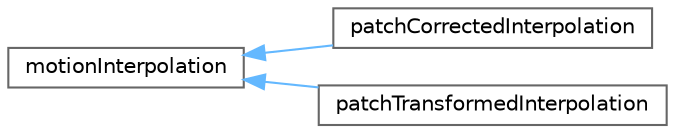 digraph "Graphical Class Hierarchy"
{
 // LATEX_PDF_SIZE
  bgcolor="transparent";
  edge [fontname=Helvetica,fontsize=10,labelfontname=Helvetica,labelfontsize=10];
  node [fontname=Helvetica,fontsize=10,shape=box,height=0.2,width=0.4];
  rankdir="LR";
  Node0 [id="Node000000",label="motionInterpolation",height=0.2,width=0.4,color="grey40", fillcolor="white", style="filled",URL="$classFoam_1_1motionInterpolation.html",tooltip="Base class for interpolation of cell displacement fields, generated by fvMotionSolvers,..."];
  Node0 -> Node1 [id="edge5100_Node000000_Node000001",dir="back",color="steelblue1",style="solid",tooltip=" "];
  Node1 [id="Node000001",label="patchCorrectedInterpolation",height=0.2,width=0.4,color="grey40", fillcolor="white", style="filled",URL="$classFoam_1_1patchCorrectedInterpolation.html",tooltip="Interpolation of cell-based displacements to the points with additional correction for interpolation ..."];
  Node0 -> Node2 [id="edge5101_Node000000_Node000002",dir="back",color="steelblue1",style="solid",tooltip=" "];
  Node2 [id="Node000002",label="patchTransformedInterpolation",height=0.2,width=0.4,color="grey40", fillcolor="white", style="filled",URL="$classFoam_1_1patchTransformedInterpolation.html",tooltip="Interpolation of cell-based displacements to the points with additional correction of patch-adjacent ..."];
}
